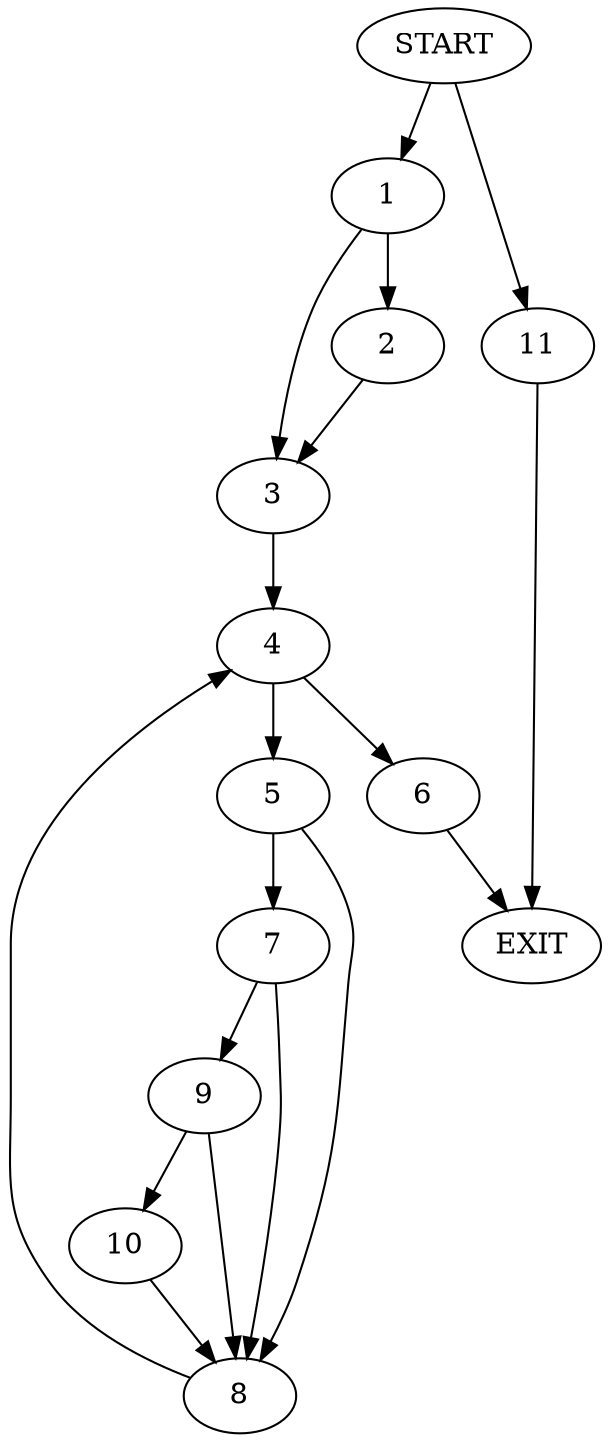 digraph {
0 [label="START"]
12 [label="EXIT"]
0 -> 1
1 -> 2
1 -> 3
2 -> 3
3 -> 4
4 -> 5
4 -> 6
6 -> 12
5 -> 7
5 -> 8
7 -> 9
7 -> 8
8 -> 4
9 -> 10
9 -> 8
10 -> 8
0 -> 11
11 -> 12
}

